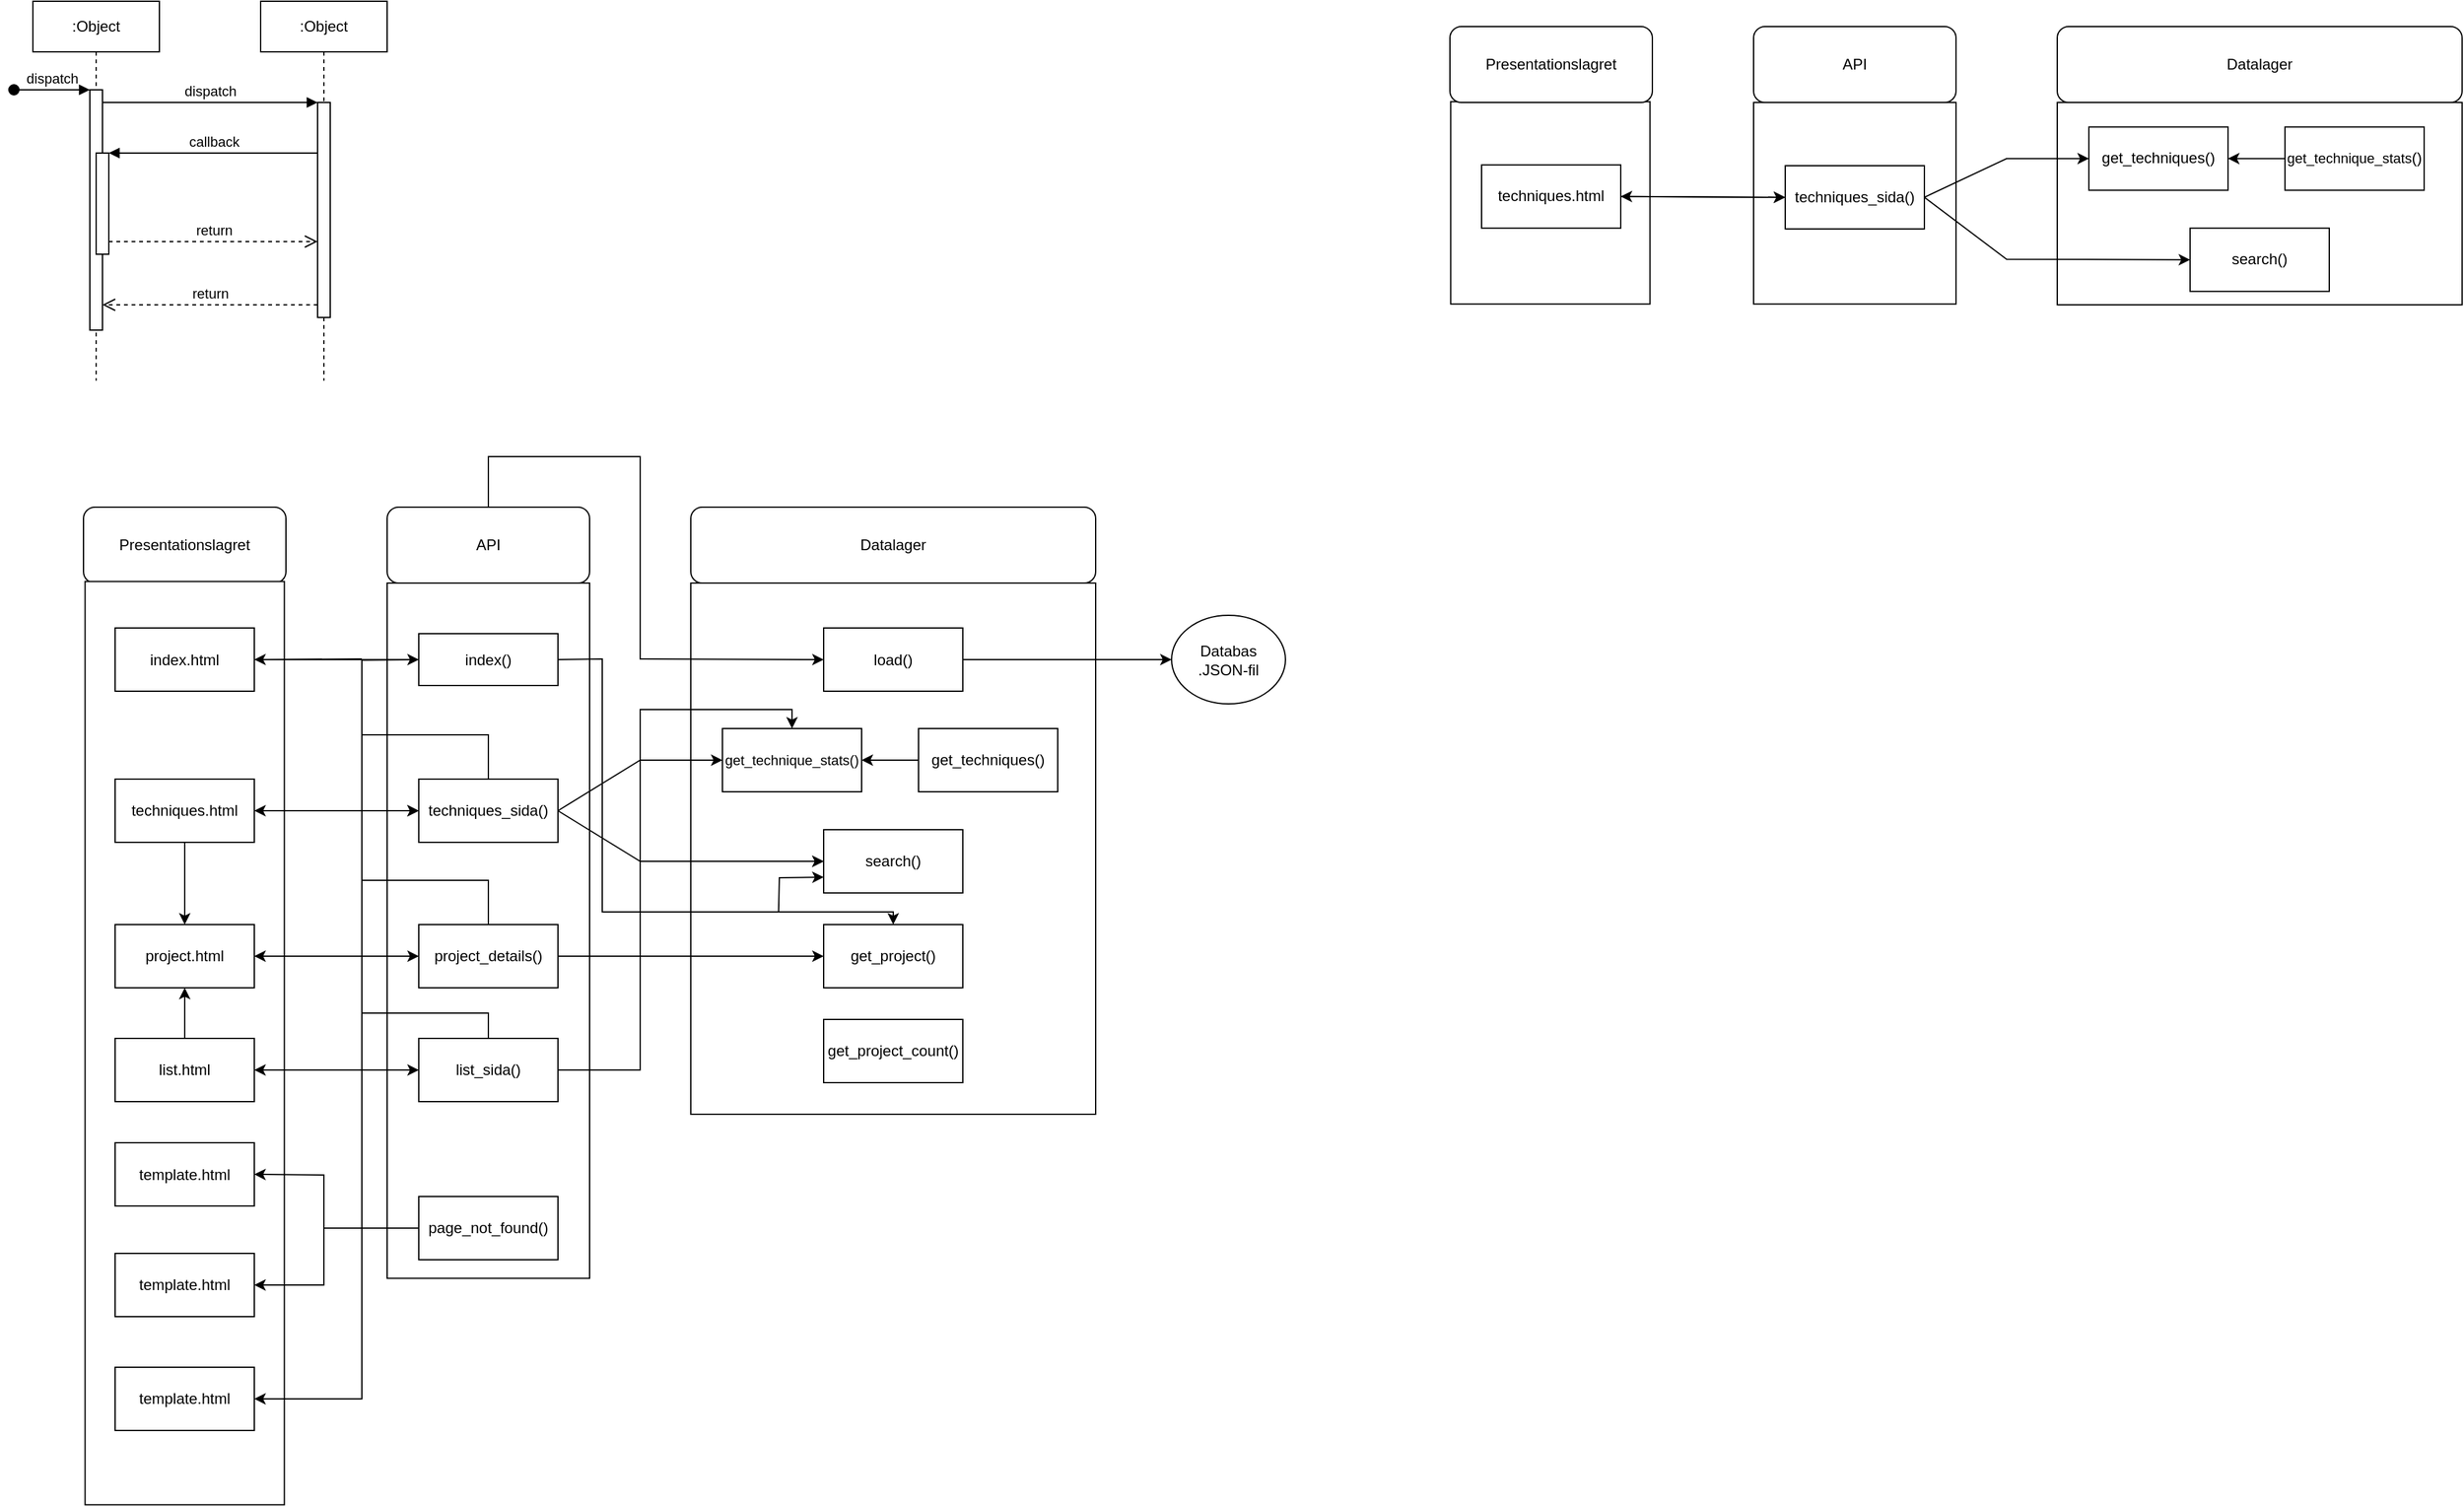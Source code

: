<mxfile version="24.8.0">
  <diagram name="Page-1" id="2YBvvXClWsGukQMizWep">
    <mxGraphModel dx="1639" dy="915" grid="1" gridSize="10" guides="1" tooltips="1" connect="1" arrows="1" fold="1" page="1" pageScale="1" pageWidth="850" pageHeight="1100" math="0" shadow="0">
      <root>
        <mxCell id="0" />
        <mxCell id="1" parent="0" />
        <mxCell id="aM9ryv3xv72pqoxQDRHE-1" value=":Object" style="shape=umlLifeline;perimeter=lifelinePerimeter;whiteSpace=wrap;html=1;container=0;dropTarget=0;collapsible=0;recursiveResize=0;outlineConnect=0;portConstraint=eastwest;newEdgeStyle={&quot;edgeStyle&quot;:&quot;elbowEdgeStyle&quot;,&quot;elbow&quot;:&quot;vertical&quot;,&quot;curved&quot;:0,&quot;rounded&quot;:0};" parent="1" vertex="1">
          <mxGeometry x="40" y="40" width="100" height="300" as="geometry" />
        </mxCell>
        <mxCell id="aM9ryv3xv72pqoxQDRHE-2" value="" style="html=1;points=[];perimeter=orthogonalPerimeter;outlineConnect=0;targetShapes=umlLifeline;portConstraint=eastwest;newEdgeStyle={&quot;edgeStyle&quot;:&quot;elbowEdgeStyle&quot;,&quot;elbow&quot;:&quot;vertical&quot;,&quot;curved&quot;:0,&quot;rounded&quot;:0};" parent="aM9ryv3xv72pqoxQDRHE-1" vertex="1">
          <mxGeometry x="45" y="70" width="10" height="190" as="geometry" />
        </mxCell>
        <mxCell id="aM9ryv3xv72pqoxQDRHE-3" value="dispatch" style="html=1;verticalAlign=bottom;startArrow=oval;endArrow=block;startSize=8;edgeStyle=elbowEdgeStyle;elbow=vertical;curved=0;rounded=0;" parent="aM9ryv3xv72pqoxQDRHE-1" target="aM9ryv3xv72pqoxQDRHE-2" edge="1">
          <mxGeometry relative="1" as="geometry">
            <mxPoint x="-15" y="70" as="sourcePoint" />
          </mxGeometry>
        </mxCell>
        <mxCell id="aM9ryv3xv72pqoxQDRHE-4" value="" style="html=1;points=[];perimeter=orthogonalPerimeter;outlineConnect=0;targetShapes=umlLifeline;portConstraint=eastwest;newEdgeStyle={&quot;edgeStyle&quot;:&quot;elbowEdgeStyle&quot;,&quot;elbow&quot;:&quot;vertical&quot;,&quot;curved&quot;:0,&quot;rounded&quot;:0};" parent="aM9ryv3xv72pqoxQDRHE-1" vertex="1">
          <mxGeometry x="50" y="120" width="10" height="80" as="geometry" />
        </mxCell>
        <mxCell id="aM9ryv3xv72pqoxQDRHE-5" value=":Object" style="shape=umlLifeline;perimeter=lifelinePerimeter;whiteSpace=wrap;html=1;container=0;dropTarget=0;collapsible=0;recursiveResize=0;outlineConnect=0;portConstraint=eastwest;newEdgeStyle={&quot;edgeStyle&quot;:&quot;elbowEdgeStyle&quot;,&quot;elbow&quot;:&quot;vertical&quot;,&quot;curved&quot;:0,&quot;rounded&quot;:0};" parent="1" vertex="1">
          <mxGeometry x="220" y="40" width="100" height="300" as="geometry" />
        </mxCell>
        <mxCell id="aM9ryv3xv72pqoxQDRHE-6" value="" style="html=1;points=[];perimeter=orthogonalPerimeter;outlineConnect=0;targetShapes=umlLifeline;portConstraint=eastwest;newEdgeStyle={&quot;edgeStyle&quot;:&quot;elbowEdgeStyle&quot;,&quot;elbow&quot;:&quot;vertical&quot;,&quot;curved&quot;:0,&quot;rounded&quot;:0};" parent="aM9ryv3xv72pqoxQDRHE-5" vertex="1">
          <mxGeometry x="45" y="80" width="10" height="170" as="geometry" />
        </mxCell>
        <mxCell id="aM9ryv3xv72pqoxQDRHE-7" value="dispatch" style="html=1;verticalAlign=bottom;endArrow=block;edgeStyle=elbowEdgeStyle;elbow=vertical;curved=0;rounded=0;" parent="1" source="aM9ryv3xv72pqoxQDRHE-2" target="aM9ryv3xv72pqoxQDRHE-6" edge="1">
          <mxGeometry relative="1" as="geometry">
            <mxPoint x="195" y="130" as="sourcePoint" />
            <Array as="points">
              <mxPoint x="180" y="120" />
            </Array>
          </mxGeometry>
        </mxCell>
        <mxCell id="aM9ryv3xv72pqoxQDRHE-8" value="return" style="html=1;verticalAlign=bottom;endArrow=open;dashed=1;endSize=8;edgeStyle=elbowEdgeStyle;elbow=vertical;curved=0;rounded=0;" parent="1" source="aM9ryv3xv72pqoxQDRHE-6" target="aM9ryv3xv72pqoxQDRHE-2" edge="1">
          <mxGeometry relative="1" as="geometry">
            <mxPoint x="195" y="205" as="targetPoint" />
            <Array as="points">
              <mxPoint x="190" y="280" />
            </Array>
          </mxGeometry>
        </mxCell>
        <mxCell id="aM9ryv3xv72pqoxQDRHE-9" value="callback" style="html=1;verticalAlign=bottom;endArrow=block;edgeStyle=elbowEdgeStyle;elbow=vertical;curved=0;rounded=0;" parent="1" source="aM9ryv3xv72pqoxQDRHE-6" target="aM9ryv3xv72pqoxQDRHE-4" edge="1">
          <mxGeometry relative="1" as="geometry">
            <mxPoint x="175" y="160" as="sourcePoint" />
            <Array as="points">
              <mxPoint x="190" y="160" />
            </Array>
          </mxGeometry>
        </mxCell>
        <mxCell id="aM9ryv3xv72pqoxQDRHE-10" value="return" style="html=1;verticalAlign=bottom;endArrow=open;dashed=1;endSize=8;edgeStyle=elbowEdgeStyle;elbow=vertical;curved=0;rounded=0;" parent="1" source="aM9ryv3xv72pqoxQDRHE-4" target="aM9ryv3xv72pqoxQDRHE-6" edge="1">
          <mxGeometry relative="1" as="geometry">
            <mxPoint x="175" y="235" as="targetPoint" />
            <Array as="points">
              <mxPoint x="180" y="230" />
            </Array>
          </mxGeometry>
        </mxCell>
        <mxCell id="dzgXMHapNwowrjusKW1O-1" value="Presentationslagret" style="rounded=1;whiteSpace=wrap;html=1;" parent="1" vertex="1">
          <mxGeometry x="80" y="440" width="160" height="60" as="geometry" />
        </mxCell>
        <mxCell id="dzgXMHapNwowrjusKW1O-2" value="API" style="rounded=1;whiteSpace=wrap;html=1;" parent="1" vertex="1">
          <mxGeometry x="320" y="440" width="160" height="60" as="geometry" />
        </mxCell>
        <mxCell id="dzgXMHapNwowrjusKW1O-3" value="Datalager" style="rounded=1;whiteSpace=wrap;html=1;" parent="1" vertex="1">
          <mxGeometry x="560" y="440" width="320" height="60" as="geometry" />
        </mxCell>
        <mxCell id="dzgXMHapNwowrjusKW1O-9" value="" style="rounded=0;whiteSpace=wrap;html=1;rotation=90;" parent="1" vertex="1">
          <mxGeometry x="-205" y="785" width="730" height="157.5" as="geometry" />
        </mxCell>
        <mxCell id="dzgXMHapNwowrjusKW1O-11" value="" style="rounded=0;whiteSpace=wrap;html=1;rotation=90;" parent="1" vertex="1">
          <mxGeometry x="510" y="550" width="420" height="320" as="geometry" />
        </mxCell>
        <mxCell id="dzgXMHapNwowrjusKW1O-12" value="" style="rounded=0;whiteSpace=wrap;html=1;rotation=90;" parent="1" vertex="1">
          <mxGeometry x="125.16" y="694.85" width="549.68" height="160" as="geometry" />
        </mxCell>
        <mxCell id="exSdz0iTrDbsph4KnE0r-6" value="" style="endArrow=classic;startArrow=classic;html=1;rounded=0;entryX=0;entryY=0.5;entryDx=0;entryDy=0;exitX=1;exitY=0.5;exitDx=0;exitDy=0;" parent="1" edge="1">
          <mxGeometry width="50" height="50" relative="1" as="geometry">
            <mxPoint x="215" y="680" as="sourcePoint" />
            <mxPoint x="345" y="680" as="targetPoint" />
          </mxGeometry>
        </mxCell>
        <mxCell id="exSdz0iTrDbsph4KnE0r-7" value="" style="endArrow=classic;html=1;rounded=0;exitX=1;exitY=0.5;exitDx=0;exitDy=0;entryX=0;entryY=0.5;entryDx=0;entryDy=0;" parent="1" source="exSdz0iTrDbsph4KnE0r-10" target="exSdz0iTrDbsph4KnE0r-8" edge="1">
          <mxGeometry width="50" height="50" relative="1" as="geometry">
            <mxPoint x="500" y="610" as="sourcePoint" />
            <mxPoint x="550" y="560" as="targetPoint" />
            <Array as="points">
              <mxPoint x="520" y="640" />
            </Array>
          </mxGeometry>
        </mxCell>
        <mxCell id="exSdz0iTrDbsph4KnE0r-8" value="&lt;font style=&quot;font-size: 11px;&quot;&gt;get_technique_stats()&lt;/font&gt;" style="rounded=0;whiteSpace=wrap;html=1;" parent="1" vertex="1">
          <mxGeometry x="585" y="615" width="110" height="50" as="geometry" />
        </mxCell>
        <mxCell id="exSdz0iTrDbsph4KnE0r-9" value="search()" style="rounded=0;whiteSpace=wrap;html=1;" parent="1" vertex="1">
          <mxGeometry x="665" y="695" width="110" height="50" as="geometry" />
        </mxCell>
        <mxCell id="exSdz0iTrDbsph4KnE0r-10" value="techniques_sida()" style="rounded=0;whiteSpace=wrap;html=1;" parent="1" vertex="1">
          <mxGeometry x="345" y="655" width="110" height="50" as="geometry" />
        </mxCell>
        <mxCell id="exSdz0iTrDbsph4KnE0r-11" value="techniques.html" style="rounded=0;whiteSpace=wrap;html=1;" parent="1" vertex="1">
          <mxGeometry x="105" y="655" width="110" height="50" as="geometry" />
        </mxCell>
        <mxCell id="exSdz0iTrDbsph4KnE0r-12" value="" style="endArrow=classic;html=1;rounded=0;entryX=0;entryY=0.5;entryDx=0;entryDy=0;" parent="1" target="exSdz0iTrDbsph4KnE0r-9" edge="1">
          <mxGeometry width="50" height="50" relative="1" as="geometry">
            <mxPoint x="455" y="680" as="sourcePoint" />
            <mxPoint x="585" y="720" as="targetPoint" />
            <Array as="points">
              <mxPoint x="520" y="720" />
            </Array>
          </mxGeometry>
        </mxCell>
        <mxCell id="pZZZTIVd4_5sOHY59pwx-2" value="list.html" style="rounded=0;whiteSpace=wrap;html=1;" parent="1" vertex="1">
          <mxGeometry x="105" y="860" width="110" height="50" as="geometry" />
        </mxCell>
        <mxCell id="pZZZTIVd4_5sOHY59pwx-3" value="project.html" style="rounded=0;whiteSpace=wrap;html=1;" parent="1" vertex="1">
          <mxGeometry x="105" y="770" width="110" height="50" as="geometry" />
        </mxCell>
        <mxCell id="pZZZTIVd4_5sOHY59pwx-4" value="index.html" style="rounded=0;whiteSpace=wrap;html=1;" parent="1" vertex="1">
          <mxGeometry x="105" y="535.5" width="110" height="50" as="geometry" />
        </mxCell>
        <mxCell id="f7MKsBxfXgavQIuiz3mG-1" value="template.html" style="rounded=0;whiteSpace=wrap;html=1;" parent="1" vertex="1">
          <mxGeometry x="105" y="1120" width="110" height="50" as="geometry" />
        </mxCell>
        <mxCell id="f7MKsBxfXgavQIuiz3mG-2" value="index()" style="rounded=0;whiteSpace=wrap;html=1;" parent="1" vertex="1">
          <mxGeometry x="345" y="540" width="110" height="41" as="geometry" />
        </mxCell>
        <mxCell id="f7MKsBxfXgavQIuiz3mG-3" value="project_details()" style="rounded=0;whiteSpace=wrap;html=1;" parent="1" vertex="1">
          <mxGeometry x="345" y="770" width="110" height="50" as="geometry" />
        </mxCell>
        <mxCell id="f7MKsBxfXgavQIuiz3mG-4" value="list_sida()" style="rounded=0;whiteSpace=wrap;html=1;" parent="1" vertex="1">
          <mxGeometry x="345" y="860" width="110" height="50" as="geometry" />
        </mxCell>
        <mxCell id="f7MKsBxfXgavQIuiz3mG-5" value="load()" style="rounded=0;whiteSpace=wrap;html=1;" parent="1" vertex="1">
          <mxGeometry x="665" y="535.5" width="110" height="50" as="geometry" />
        </mxCell>
        <mxCell id="f7MKsBxfXgavQIuiz3mG-7" value="&lt;font style=&quot;font-size: 12px;&quot;&gt;get_techniques()&lt;/font&gt;" style="rounded=0;whiteSpace=wrap;html=1;" parent="1" vertex="1">
          <mxGeometry x="740" y="615" width="110" height="50" as="geometry" />
        </mxCell>
        <mxCell id="f7MKsBxfXgavQIuiz3mG-8" value="get_project()" style="rounded=0;whiteSpace=wrap;html=1;" parent="1" vertex="1">
          <mxGeometry x="665" y="770" width="110" height="50" as="geometry" />
        </mxCell>
        <mxCell id="f7MKsBxfXgavQIuiz3mG-9" value="get_project_count()" style="rounded=0;whiteSpace=wrap;html=1;" parent="1" vertex="1">
          <mxGeometry x="665" y="845" width="110" height="50" as="geometry" />
        </mxCell>
        <mxCell id="f7MKsBxfXgavQIuiz3mG-10" value="" style="endArrow=classic;html=1;rounded=0;entryX=1;entryY=0.5;entryDx=0;entryDy=0;" parent="1" target="f7MKsBxfXgavQIuiz3mG-1" edge="1">
          <mxGeometry width="50" height="50" relative="1" as="geometry">
            <mxPoint x="300" y="560" as="sourcePoint" />
            <mxPoint x="400" y="1160" as="targetPoint" />
            <Array as="points">
              <mxPoint x="300" y="1145" />
            </Array>
          </mxGeometry>
        </mxCell>
        <mxCell id="f7MKsBxfXgavQIuiz3mG-12" value="" style="endArrow=none;html=1;rounded=0;entryX=0;entryY=0.5;entryDx=0;entryDy=0;" parent="1" target="f7MKsBxfXgavQIuiz3mG-2" edge="1">
          <mxGeometry width="50" height="50" relative="1" as="geometry">
            <mxPoint x="300" y="561" as="sourcePoint" />
            <mxPoint x="330" y="510" as="targetPoint" />
          </mxGeometry>
        </mxCell>
        <mxCell id="f7MKsBxfXgavQIuiz3mG-13" value="" style="endArrow=none;html=1;rounded=0;exitX=0.5;exitY=0;exitDx=0;exitDy=0;" parent="1" source="exSdz0iTrDbsph4KnE0r-10" edge="1">
          <mxGeometry width="50" height="50" relative="1" as="geometry">
            <mxPoint x="390" y="640" as="sourcePoint" />
            <mxPoint x="300" y="620" as="targetPoint" />
            <Array as="points">
              <mxPoint x="400" y="620" />
            </Array>
          </mxGeometry>
        </mxCell>
        <mxCell id="f7MKsBxfXgavQIuiz3mG-14" value="" style="endArrow=none;html=1;rounded=0;exitX=0.5;exitY=0;exitDx=0;exitDy=0;" parent="1" edge="1">
          <mxGeometry width="50" height="50" relative="1" as="geometry">
            <mxPoint x="400" y="770" as="sourcePoint" />
            <mxPoint x="300" y="735" as="targetPoint" />
            <Array as="points">
              <mxPoint x="400" y="735" />
            </Array>
          </mxGeometry>
        </mxCell>
        <mxCell id="f7MKsBxfXgavQIuiz3mG-15" value="" style="endArrow=none;html=1;rounded=0;exitX=0.5;exitY=0;exitDx=0;exitDy=0;" parent="1" edge="1" source="f7MKsBxfXgavQIuiz3mG-4">
          <mxGeometry width="50" height="50" relative="1" as="geometry">
            <mxPoint x="540" y="820" as="sourcePoint" />
            <mxPoint x="300" y="840" as="targetPoint" />
            <Array as="points">
              <mxPoint x="400" y="840" />
            </Array>
          </mxGeometry>
        </mxCell>
        <mxCell id="f7MKsBxfXgavQIuiz3mG-16" value="" style="endArrow=classic;html=1;rounded=0;exitX=0.5;exitY=0;exitDx=0;exitDy=0;entryX=0.5;entryY=1;entryDx=0;entryDy=0;" parent="1" source="pZZZTIVd4_5sOHY59pwx-2" target="pZZZTIVd4_5sOHY59pwx-3" edge="1">
          <mxGeometry width="50" height="50" relative="1" as="geometry">
            <mxPoint x="160" y="877.5" as="sourcePoint" />
            <mxPoint x="210" y="827.5" as="targetPoint" />
          </mxGeometry>
        </mxCell>
        <mxCell id="f7MKsBxfXgavQIuiz3mG-17" value="" style="endArrow=classic;html=1;rounded=0;exitX=0.5;exitY=1;exitDx=0;exitDy=0;entryX=0.5;entryY=0;entryDx=0;entryDy=0;" parent="1" source="exSdz0iTrDbsph4KnE0r-11" target="pZZZTIVd4_5sOHY59pwx-3" edge="1">
          <mxGeometry width="50" height="50" relative="1" as="geometry">
            <mxPoint x="160" y="745" as="sourcePoint" />
            <mxPoint x="210" y="695" as="targetPoint" />
          </mxGeometry>
        </mxCell>
        <mxCell id="f7MKsBxfXgavQIuiz3mG-18" value="" style="endArrow=classic;html=1;rounded=0;entryX=1;entryY=0.5;entryDx=0;entryDy=0;" parent="1" target="pZZZTIVd4_5sOHY59pwx-4" edge="1">
          <mxGeometry width="50" height="50" relative="1" as="geometry">
            <mxPoint x="300" y="560" as="sourcePoint" />
            <mxPoint x="350" y="510" as="targetPoint" />
          </mxGeometry>
        </mxCell>
        <mxCell id="f7MKsBxfXgavQIuiz3mG-19" value="" style="endArrow=classic;html=1;rounded=0;entryX=1;entryY=0.5;entryDx=0;entryDy=0;exitX=0;exitY=0.5;exitDx=0;exitDy=0;" parent="1" source="f7MKsBxfXgavQIuiz3mG-3" target="pZZZTIVd4_5sOHY59pwx-3" edge="1">
          <mxGeometry width="50" height="50" relative="1" as="geometry">
            <mxPoint x="345" y="800" as="sourcePoint" />
            <mxPoint x="395" y="750" as="targetPoint" />
          </mxGeometry>
        </mxCell>
        <mxCell id="f7MKsBxfXgavQIuiz3mG-20" value="" style="endArrow=none;html=1;rounded=0;" parent="1" edge="1">
          <mxGeometry width="50" height="50" relative="1" as="geometry">
            <mxPoint x="300" y="1040" as="sourcePoint" />
            <mxPoint x="300" y="560" as="targetPoint" />
          </mxGeometry>
        </mxCell>
        <mxCell id="f7MKsBxfXgavQIuiz3mG-21" value="" style="endArrow=classic;html=1;rounded=0;entryX=1;entryY=0.5;entryDx=0;entryDy=0;exitX=0;exitY=0.5;exitDx=0;exitDy=0;" parent="1" source="f7MKsBxfXgavQIuiz3mG-4" target="pZZZTIVd4_5sOHY59pwx-2" edge="1">
          <mxGeometry width="50" height="50" relative="1" as="geometry">
            <mxPoint x="345" y="920" as="sourcePoint" />
            <mxPoint x="395" y="870" as="targetPoint" />
          </mxGeometry>
        </mxCell>
        <mxCell id="f7MKsBxfXgavQIuiz3mG-22" value="" style="endArrow=classic;html=1;rounded=0;entryX=0;entryY=0.5;entryDx=0;entryDy=0;exitX=0.5;exitY=0;exitDx=0;exitDy=0;" parent="1" source="dzgXMHapNwowrjusKW1O-2" target="f7MKsBxfXgavQIuiz3mG-5" edge="1">
          <mxGeometry width="50" height="50" relative="1" as="geometry">
            <mxPoint x="455" y="570" as="sourcePoint" />
            <mxPoint x="505" y="520" as="targetPoint" />
            <Array as="points">
              <mxPoint x="400" y="400" />
              <mxPoint x="520" y="400" />
              <mxPoint x="520" y="560" />
            </Array>
          </mxGeometry>
        </mxCell>
        <mxCell id="f7MKsBxfXgavQIuiz3mG-25" value="" style="endArrow=classic;html=1;rounded=0;exitX=1;exitY=0.5;exitDx=0;exitDy=0;entryX=0;entryY=0.5;entryDx=0;entryDy=0;" parent="1" source="pZZZTIVd4_5sOHY59pwx-2" target="f7MKsBxfXgavQIuiz3mG-4" edge="1">
          <mxGeometry width="50" height="50" relative="1" as="geometry">
            <mxPoint x="280" y="920" as="sourcePoint" />
            <mxPoint x="350" y="910" as="targetPoint" />
          </mxGeometry>
        </mxCell>
        <mxCell id="f7MKsBxfXgavQIuiz3mG-26" value="" style="endArrow=classic;html=1;rounded=0;entryX=0;entryY=0.5;entryDx=0;entryDy=0;exitX=1;exitY=0.5;exitDx=0;exitDy=0;" parent="1" source="pZZZTIVd4_5sOHY59pwx-3" target="f7MKsBxfXgavQIuiz3mG-3" edge="1">
          <mxGeometry width="50" height="50" relative="1" as="geometry">
            <mxPoint x="215" y="795" as="sourcePoint" />
            <mxPoint x="265" y="745" as="targetPoint" />
          </mxGeometry>
        </mxCell>
        <mxCell id="f7MKsBxfXgavQIuiz3mG-27" value="" style="endArrow=classic;html=1;rounded=0;entryX=0;entryY=0.5;entryDx=0;entryDy=0;exitX=1;exitY=0.5;exitDx=0;exitDy=0;" parent="1" source="exSdz0iTrDbsph4KnE0r-11" target="exSdz0iTrDbsph4KnE0r-10" edge="1">
          <mxGeometry width="50" height="50" relative="1" as="geometry">
            <mxPoint x="220" y="680" as="sourcePoint" />
            <mxPoint x="270" y="630" as="targetPoint" />
          </mxGeometry>
        </mxCell>
        <mxCell id="f7MKsBxfXgavQIuiz3mG-28" value="" style="endArrow=classic;html=1;rounded=0;entryX=0;entryY=0.5;entryDx=0;entryDy=0;exitX=1;exitY=0.5;exitDx=0;exitDy=0;" parent="1" source="pZZZTIVd4_5sOHY59pwx-4" target="f7MKsBxfXgavQIuiz3mG-2" edge="1">
          <mxGeometry width="50" height="50" relative="1" as="geometry">
            <mxPoint x="215" y="560" as="sourcePoint" />
            <mxPoint x="265" y="510" as="targetPoint" />
          </mxGeometry>
        </mxCell>
        <mxCell id="f7MKsBxfXgavQIuiz3mG-29" value="" style="endArrow=classic;html=1;rounded=0;entryX=0;entryY=0.5;entryDx=0;entryDy=0;" parent="1" source="f7MKsBxfXgavQIuiz3mG-4" target="exSdz0iTrDbsph4KnE0r-9" edge="1">
          <mxGeometry width="50" height="50" relative="1" as="geometry">
            <mxPoint x="455" y="920" as="sourcePoint" />
            <mxPoint x="520" y="720" as="targetPoint" />
            <Array as="points">
              <mxPoint x="520" y="885" />
              <mxPoint x="520" y="720" />
            </Array>
          </mxGeometry>
        </mxCell>
        <mxCell id="f7MKsBxfXgavQIuiz3mG-30" value="" style="endArrow=classic;html=1;rounded=0;exitX=1;exitY=0.5;exitDx=0;exitDy=0;entryX=0.5;entryY=0;entryDx=0;entryDy=0;" parent="1" source="f7MKsBxfXgavQIuiz3mG-4" target="exSdz0iTrDbsph4KnE0r-8" edge="1">
          <mxGeometry width="50" height="50" relative="1" as="geometry">
            <mxPoint x="505" y="940" as="sourcePoint" />
            <mxPoint x="520" y="600" as="targetPoint" />
            <Array as="points">
              <mxPoint x="520" y="885" />
              <mxPoint x="520" y="600" />
              <mxPoint x="640" y="600" />
            </Array>
          </mxGeometry>
        </mxCell>
        <mxCell id="f7MKsBxfXgavQIuiz3mG-31" value="" style="endArrow=classic;html=1;rounded=0;entryX=1;entryY=0.5;entryDx=0;entryDy=0;exitX=0;exitY=0.5;exitDx=0;exitDy=0;" parent="1" source="f7MKsBxfXgavQIuiz3mG-7" target="exSdz0iTrDbsph4KnE0r-8" edge="1">
          <mxGeometry width="50" height="50" relative="1" as="geometry">
            <mxPoint x="920" y="680" as="sourcePoint" />
            <mxPoint x="700" y="640" as="targetPoint" />
          </mxGeometry>
        </mxCell>
        <mxCell id="f7MKsBxfXgavQIuiz3mG-33" value="" style="endArrow=classic;html=1;rounded=0;exitX=1;exitY=0.5;exitDx=0;exitDy=0;entryX=0;entryY=0.5;entryDx=0;entryDy=0;" parent="1" source="f7MKsBxfXgavQIuiz3mG-3" target="f7MKsBxfXgavQIuiz3mG-8" edge="1">
          <mxGeometry width="50" height="50" relative="1" as="geometry">
            <mxPoint x="455" y="800" as="sourcePoint" />
            <mxPoint x="505" y="750" as="targetPoint" />
          </mxGeometry>
        </mxCell>
        <mxCell id="f7MKsBxfXgavQIuiz3mG-36" value="" style="endArrow=classic;html=1;rounded=0;exitX=1;exitY=0.5;exitDx=0;exitDy=0;entryX=0.5;entryY=0;entryDx=0;entryDy=0;" parent="1" source="f7MKsBxfXgavQIuiz3mG-2" target="f7MKsBxfXgavQIuiz3mG-8" edge="1">
          <mxGeometry width="50" height="50" relative="1" as="geometry">
            <mxPoint x="480" y="560" as="sourcePoint" />
            <mxPoint x="540" y="520" as="targetPoint" />
            <Array as="points">
              <mxPoint x="490" y="560" />
              <mxPoint x="490" y="760" />
              <mxPoint x="720" y="760" />
            </Array>
          </mxGeometry>
        </mxCell>
        <mxCell id="f7MKsBxfXgavQIuiz3mG-37" value="" style="endArrow=classic;html=1;rounded=0;exitX=0;exitY=0.5;exitDx=0;exitDy=0;entryX=0;entryY=0.75;entryDx=0;entryDy=0;" parent="1" target="exSdz0iTrDbsph4KnE0r-9" edge="1">
          <mxGeometry width="50" height="50" relative="1" as="geometry">
            <mxPoint x="629.38" y="760" as="sourcePoint" />
            <mxPoint x="651.047" y="695" as="targetPoint" />
            <Array as="points">
              <mxPoint x="630" y="733" />
            </Array>
          </mxGeometry>
        </mxCell>
        <mxCell id="qK2bQ5cK5VSPlQt5MMDx-1" value="Databas&lt;div&gt;.JSON-fil&lt;/div&gt;" style="ellipse;whiteSpace=wrap;html=1;" vertex="1" parent="1">
          <mxGeometry x="940" y="525.5" width="90" height="70" as="geometry" />
        </mxCell>
        <mxCell id="qK2bQ5cK5VSPlQt5MMDx-2" value="" style="endArrow=classic;html=1;rounded=0;exitX=1;exitY=0.5;exitDx=0;exitDy=0;entryX=0;entryY=0.5;entryDx=0;entryDy=0;" edge="1" parent="1" source="f7MKsBxfXgavQIuiz3mG-5" target="qK2bQ5cK5VSPlQt5MMDx-1">
          <mxGeometry width="50" height="50" relative="1" as="geometry">
            <mxPoint x="790" y="560" as="sourcePoint" />
            <mxPoint x="840" y="510" as="targetPoint" />
          </mxGeometry>
        </mxCell>
        <mxCell id="qK2bQ5cK5VSPlQt5MMDx-6" value="" style="rounded=0;whiteSpace=wrap;html=1;rotation=90;" vertex="1" parent="1">
          <mxGeometry x="1159.38" y="120.63" width="160" height="157.5" as="geometry" />
        </mxCell>
        <mxCell id="qK2bQ5cK5VSPlQt5MMDx-7" value="" style="rounded=0;whiteSpace=wrap;html=1;rotation=90;" vertex="1" parent="1">
          <mxGeometry x="1720" y="40" width="160" height="320" as="geometry" />
        </mxCell>
        <mxCell id="qK2bQ5cK5VSPlQt5MMDx-8" value="" style="rounded=0;whiteSpace=wrap;html=1;rotation=90;" vertex="1" parent="1">
          <mxGeometry x="1400.32" y="119.69" width="159.37" height="160" as="geometry" />
        </mxCell>
        <mxCell id="qK2bQ5cK5VSPlQt5MMDx-9" value="" style="endArrow=classic;startArrow=classic;html=1;rounded=0;entryX=0;entryY=0.5;entryDx=0;entryDy=0;exitX=1;exitY=0.5;exitDx=0;exitDy=0;" edge="1" parent="1" source="qK2bQ5cK5VSPlQt5MMDx-14" target="qK2bQ5cK5VSPlQt5MMDx-13">
          <mxGeometry width="50" height="50" relative="1" as="geometry">
            <mxPoint x="1295" y="204.38" as="sourcePoint" />
            <mxPoint x="1425" y="204.38" as="targetPoint" />
          </mxGeometry>
        </mxCell>
        <mxCell id="qK2bQ5cK5VSPlQt5MMDx-10" value="" style="endArrow=classic;html=1;rounded=0;exitX=1;exitY=0.5;exitDx=0;exitDy=0;entryX=0;entryY=0.5;entryDx=0;entryDy=0;" edge="1" parent="1" source="qK2bQ5cK5VSPlQt5MMDx-13" target="qK2bQ5cK5VSPlQt5MMDx-11">
          <mxGeometry width="50" height="50" relative="1" as="geometry">
            <mxPoint x="1580" y="134.38" as="sourcePoint" />
            <mxPoint x="1630" y="84.38" as="targetPoint" />
            <Array as="points">
              <mxPoint x="1600" y="164.38" />
            </Array>
          </mxGeometry>
        </mxCell>
        <mxCell id="qK2bQ5cK5VSPlQt5MMDx-11" value="&lt;font style=&quot;font-size: 12px;&quot;&gt;get_techniques()&lt;/font&gt;" style="rounded=0;whiteSpace=wrap;html=1;" vertex="1" parent="1">
          <mxGeometry x="1665" y="139.38" width="110" height="50" as="geometry" />
        </mxCell>
        <mxCell id="qK2bQ5cK5VSPlQt5MMDx-12" value="search()" style="rounded=0;whiteSpace=wrap;html=1;" vertex="1" parent="1">
          <mxGeometry x="1745" y="219.38" width="110" height="50" as="geometry" />
        </mxCell>
        <mxCell id="qK2bQ5cK5VSPlQt5MMDx-13" value="techniques_sida()" style="rounded=0;whiteSpace=wrap;html=1;" vertex="1" parent="1">
          <mxGeometry x="1425" y="170" width="110" height="50" as="geometry" />
        </mxCell>
        <mxCell id="qK2bQ5cK5VSPlQt5MMDx-14" value="techniques.html" style="rounded=0;whiteSpace=wrap;html=1;" vertex="1" parent="1">
          <mxGeometry x="1185" y="169.38" width="110" height="50" as="geometry" />
        </mxCell>
        <mxCell id="qK2bQ5cK5VSPlQt5MMDx-15" value="" style="endArrow=classic;html=1;rounded=0;entryX=0;entryY=0.5;entryDx=0;entryDy=0;exitX=1;exitY=0.5;exitDx=0;exitDy=0;" edge="1" parent="1" target="qK2bQ5cK5VSPlQt5MMDx-12" source="qK2bQ5cK5VSPlQt5MMDx-13">
          <mxGeometry width="50" height="50" relative="1" as="geometry">
            <mxPoint x="1535" y="204.38" as="sourcePoint" />
            <mxPoint x="1665" y="244.38" as="targetPoint" />
            <Array as="points">
              <mxPoint x="1600" y="244" />
            </Array>
          </mxGeometry>
        </mxCell>
        <mxCell id="qK2bQ5cK5VSPlQt5MMDx-24" value="&lt;font style=&quot;font-size: 11px;&quot;&gt;get_technique_stats&lt;/font&gt;&lt;font style=&quot;font-size: 12px;&quot;&gt;()&lt;/font&gt;" style="rounded=0;whiteSpace=wrap;html=1;" vertex="1" parent="1">
          <mxGeometry x="1820" y="139.38" width="110" height="50" as="geometry" />
        </mxCell>
        <mxCell id="qK2bQ5cK5VSPlQt5MMDx-41" value="" style="endArrow=classic;html=1;rounded=0;entryX=0;entryY=0.5;entryDx=0;entryDy=0;exitX=1;exitY=0.5;exitDx=0;exitDy=0;" edge="1" parent="1" source="qK2bQ5cK5VSPlQt5MMDx-14" target="qK2bQ5cK5VSPlQt5MMDx-13">
          <mxGeometry width="50" height="50" relative="1" as="geometry">
            <mxPoint x="1300" y="204.38" as="sourcePoint" />
            <mxPoint x="1350" y="154.38" as="targetPoint" />
          </mxGeometry>
        </mxCell>
        <mxCell id="qK2bQ5cK5VSPlQt5MMDx-45" value="" style="endArrow=classic;html=1;rounded=0;exitX=0;exitY=0.5;exitDx=0;exitDy=0;entryX=1;entryY=0.5;entryDx=0;entryDy=0;" edge="1" parent="1" source="qK2bQ5cK5VSPlQt5MMDx-24" target="qK2bQ5cK5VSPlQt5MMDx-11">
          <mxGeometry width="50" height="50" relative="1" as="geometry">
            <mxPoint x="1835" y="163.96" as="sourcePoint" />
            <mxPoint x="1775" y="163.96" as="targetPoint" />
          </mxGeometry>
        </mxCell>
        <mxCell id="qK2bQ5cK5VSPlQt5MMDx-49" value="Presentationslagret" style="rounded=1;whiteSpace=wrap;html=1;" vertex="1" parent="1">
          <mxGeometry x="1160" y="60" width="160" height="60" as="geometry" />
        </mxCell>
        <mxCell id="qK2bQ5cK5VSPlQt5MMDx-50" value="API" style="rounded=1;whiteSpace=wrap;html=1;" vertex="1" parent="1">
          <mxGeometry x="1400" y="60" width="160" height="60" as="geometry" />
        </mxCell>
        <mxCell id="qK2bQ5cK5VSPlQt5MMDx-51" value="Datalager" style="rounded=1;whiteSpace=wrap;html=1;" vertex="1" parent="1">
          <mxGeometry x="1640" y="60" width="320" height="60" as="geometry" />
        </mxCell>
        <mxCell id="qK2bQ5cK5VSPlQt5MMDx-56" value="template.html" style="rounded=0;whiteSpace=wrap;html=1;" vertex="1" parent="1">
          <mxGeometry x="105" y="1030" width="110" height="50" as="geometry" />
        </mxCell>
        <mxCell id="qK2bQ5cK5VSPlQt5MMDx-57" value="template.html" style="rounded=0;whiteSpace=wrap;html=1;" vertex="1" parent="1">
          <mxGeometry x="105" y="942.5" width="110" height="50" as="geometry" />
        </mxCell>
        <mxCell id="qK2bQ5cK5VSPlQt5MMDx-59" value="page_not_found()" style="rounded=0;whiteSpace=wrap;html=1;" vertex="1" parent="1">
          <mxGeometry x="345" y="985" width="110" height="50" as="geometry" />
        </mxCell>
        <mxCell id="qK2bQ5cK5VSPlQt5MMDx-60" value="" style="endArrow=classic;html=1;rounded=0;exitX=0;exitY=0.5;exitDx=0;exitDy=0;entryX=1;entryY=0.5;entryDx=0;entryDy=0;" edge="1" parent="1" source="qK2bQ5cK5VSPlQt5MMDx-59" target="qK2bQ5cK5VSPlQt5MMDx-57">
          <mxGeometry width="50" height="50" relative="1" as="geometry">
            <mxPoint x="310" y="1000" as="sourcePoint" />
            <mxPoint x="270" y="940" as="targetPoint" />
            <Array as="points">
              <mxPoint x="270" y="1010" />
              <mxPoint x="270" y="968" />
            </Array>
          </mxGeometry>
        </mxCell>
        <mxCell id="qK2bQ5cK5VSPlQt5MMDx-61" value="" style="endArrow=classic;html=1;rounded=0;exitX=0;exitY=0.5;exitDx=0;exitDy=0;entryX=1;entryY=0.5;entryDx=0;entryDy=0;" edge="1" parent="1" source="qK2bQ5cK5VSPlQt5MMDx-59" target="qK2bQ5cK5VSPlQt5MMDx-56">
          <mxGeometry width="50" height="50" relative="1" as="geometry">
            <mxPoint x="360" y="1110" as="sourcePoint" />
            <mxPoint x="270" y="1090" as="targetPoint" />
            <Array as="points">
              <mxPoint x="270" y="1010" />
              <mxPoint x="270" y="1055" />
            </Array>
          </mxGeometry>
        </mxCell>
      </root>
    </mxGraphModel>
  </diagram>
</mxfile>
